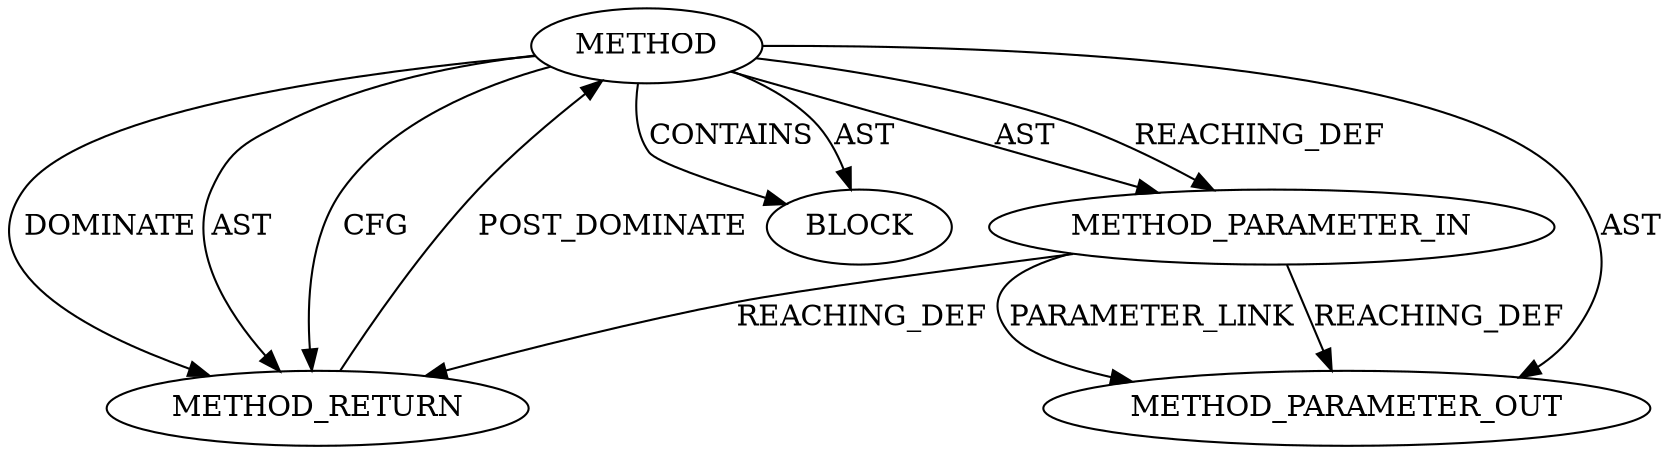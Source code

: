 digraph {
  20061 [label=METHOD AST_PARENT_TYPE="NAMESPACE_BLOCK" AST_PARENT_FULL_NAME="<global>" ORDER=0 CODE="<empty>" FULL_NAME="up_write" IS_EXTERNAL=true FILENAME="<empty>" SIGNATURE="" NAME="up_write"]
  22035 [label=METHOD_PARAMETER_OUT ORDER=1 CODE="p1" IS_VARIADIC=false TYPE_FULL_NAME="ANY" EVALUATION_STRATEGY="BY_VALUE" INDEX=1 NAME="p1"]
  20064 [label=METHOD_RETURN ORDER=2 CODE="RET" TYPE_FULL_NAME="ANY" EVALUATION_STRATEGY="BY_VALUE"]
  20063 [label=BLOCK ORDER=1 ARGUMENT_INDEX=1 CODE="<empty>" TYPE_FULL_NAME="ANY"]
  20062 [label=METHOD_PARAMETER_IN ORDER=1 CODE="p1" IS_VARIADIC=false TYPE_FULL_NAME="ANY" EVALUATION_STRATEGY="BY_VALUE" INDEX=1 NAME="p1"]
  20061 -> 20062 [label=AST ]
  20062 -> 20064 [label=REACHING_DEF VARIABLE="p1"]
  20061 -> 22035 [label=AST ]
  20061 -> 20062 [label=REACHING_DEF VARIABLE=""]
  20064 -> 20061 [label=POST_DOMINATE ]
  20061 -> 20064 [label=AST ]
  20061 -> 20064 [label=CFG ]
  20062 -> 22035 [label=REACHING_DEF VARIABLE="p1"]
  20062 -> 22035 [label=PARAMETER_LINK ]
  20061 -> 20064 [label=DOMINATE ]
  20061 -> 20063 [label=CONTAINS ]
  20061 -> 20063 [label=AST ]
}
